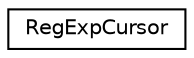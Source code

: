 digraph "Graphical Class Hierarchy"
{
 // LATEX_PDF_SIZE
  edge [fontname="Helvetica",fontsize="10",labelfontname="Helvetica",labelfontsize="10"];
  node [fontname="Helvetica",fontsize="10",shape=record];
  rankdir="LR";
  Node0 [label="RegExpCursor",height=0.2,width=0.4,color="black", fillcolor="white", style="filled",URL="$classRegExpCursor.html",tooltip="This class is similar to SearchCursor but searches for a regular expression pattern instead of a plai..."];
}
